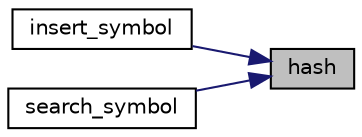 digraph "hash"
{
 // LATEX_PDF_SIZE
  edge [fontname="Helvetica",fontsize="10",labelfontname="Helvetica",labelfontsize="10"];
  node [fontname="Helvetica",fontsize="10",shape=record];
  rankdir="RL";
  Node1 [label="hash",height=0.2,width=0.4,color="black", fillcolor="grey75", style="filled", fontcolor="black",tooltip=" "];
  Node1 -> Node2 [dir="back",color="midnightblue",fontsize="10",style="solid",fontname="Helvetica"];
  Node2 [label="insert_symbol",height=0.2,width=0.4,color="black", fillcolor="white", style="filled",URL="$ADT_8c.html#a8296b130bb23eb9fa83be1d7a2387cb6",tooltip=" "];
  Node1 -> Node3 [dir="back",color="midnightblue",fontsize="10",style="solid",fontname="Helvetica"];
  Node3 [label="search_symbol",height=0.2,width=0.4,color="black", fillcolor="white", style="filled",URL="$ADT_8c.html#aa3cd1c92e39c7b82b809ca0ee2c2c8c9",tooltip=" "];
}
